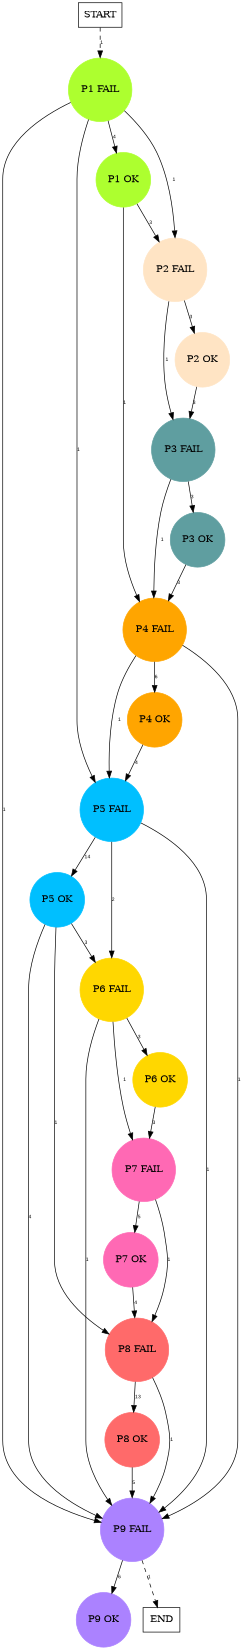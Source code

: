 digraph graphname {
	dpi = 150
	size="16,11!";
	margin = 0;
"P1 FAIL" [shape=circle, color=greenyellow, style=filled]"P2 FAIL" [shape=circle, color=bisque, style=filled]"P3 FAIL" [shape=circle, color=cadetblue, style=filled]"P4 FAIL" [shape=circle, color=orange, style=filled]"P5 FAIL" [shape=circle, color=deepskyblue, style=filled]"P6 FAIL" [shape=circle, color=gold, style=filled]"P7 FAIL" [shape=circle, color=hotpink, style=filled]"P8 FAIL" [shape=circle, color=indianred1, style=filled]"P9 FAIL" [shape=circle, color=mediumpurple1, style=filled]"P5 OK" [shape=circle, color=deepskyblue, style=filled]"P8 OK" [shape=circle, color=indianred1, style=filled]"P7 OK" [shape=circle, color=hotpink, style=filled]"P4 OK" [shape=circle, color=orange, style=filled]"P1 OK" [shape=circle, color=greenyellow, style=filled]"P9 OK" [shape=circle, color=mediumpurple1, style=filled]"P6 OK" [shape=circle, color=gold, style=filled]"P2 OK" [shape=circle, color=bisque, style=filled]"P3 OK" [shape=circle, color=cadetblue, style=filled]"START" [shape=box, fillcolor=white, style=filled, color=black]"END" [shape=box, fillcolor=white, style=filled, color=black]"P1 FAIL" -> "P2 FAIL" [ label ="1" labelfloat=false fontname="Arial" fontsize=8]
"P1 FAIL" -> "P5 FAIL" [ label ="1" labelfloat=false fontname="Arial" fontsize=8]
"P1 FAIL" -> "P9 FAIL" [ label ="1" labelfloat=false fontname="Arial" fontsize=8]
"P1 FAIL" -> "P1 OK" [ label ="4" labelfloat=false fontname="Arial" fontsize=8]
"P2 FAIL" -> "P3 FAIL" [ label ="1" labelfloat=false fontname="Arial" fontsize=8]
"P2 FAIL" -> "P2 OK" [ label ="3" labelfloat=false fontname="Arial" fontsize=8]
"P3 FAIL" -> "P4 FAIL" [ label ="1" labelfloat=false fontname="Arial" fontsize=8]
"P3 FAIL" -> "P3 OK" [ label ="3" labelfloat=false fontname="Arial" fontsize=8]
"P4 FAIL" -> "P5 FAIL" [ label ="1" labelfloat=false fontname="Arial" fontsize=8]
"P4 FAIL" -> "P9 FAIL" [ label ="1" labelfloat=false fontname="Arial" fontsize=8]
"P4 FAIL" -> "P4 OK" [ label ="6" labelfloat=false fontname="Arial" fontsize=8]
"P5 FAIL" -> "P6 FAIL" [ label ="2" labelfloat=false fontname="Arial" fontsize=8]
"P5 FAIL" -> "P9 FAIL" [ label ="1" labelfloat=false fontname="Arial" fontsize=8]
"P5 FAIL" -> "P5 OK" [ label ="14" labelfloat=false fontname="Arial" fontsize=8]
"P6 FAIL" -> "P7 FAIL" [ label ="1" labelfloat=false fontname="Arial" fontsize=8]
"P6 FAIL" -> "P9 FAIL" [ label ="1" labelfloat=false fontname="Arial" fontsize=8]
"P6 FAIL" -> "P6 OK" [ label ="3" labelfloat=false fontname="Arial" fontsize=8]
"P7 FAIL" -> "P8 FAIL" [ label ="1" labelfloat=false fontname="Arial" fontsize=8]
"P7 FAIL" -> "P7 OK" [ label ="5" labelfloat=false fontname="Arial" fontsize=8]
"P8 FAIL" -> "P9 FAIL" [ label ="1" labelfloat=false fontname="Arial" fontsize=8]
"P8 FAIL" -> "P8 OK" [ label ="13" labelfloat=false fontname="Arial" fontsize=8]
"P9 FAIL" -> "P9 OK" [ label ="6" labelfloat=false fontname="Arial" fontsize=8]
"P9 FAIL" -> "END" [ style = dashed label ="1" labelfloat=false fontname="Arial" fontsize=8]
"P5 OK" -> "P6 FAIL" [ label ="3" labelfloat=false fontname="Arial" fontsize=8]
"P5 OK" -> "P8 FAIL" [ label ="1" labelfloat=false fontname="Arial" fontsize=8]
"P5 OK" -> "P9 FAIL" [ label ="4" labelfloat=false fontname="Arial" fontsize=8]
"P8 OK" -> "P9 FAIL" [ label ="5" labelfloat=false fontname="Arial" fontsize=8]
"P7 OK" -> "P8 FAIL" [ label ="4" labelfloat=false fontname="Arial" fontsize=8]
"P4 OK" -> "P5 FAIL" [ label ="4" labelfloat=false fontname="Arial" fontsize=8]
"P1 OK" -> "P2 FAIL" [ label ="3" labelfloat=false fontname="Arial" fontsize=8]
"P1 OK" -> "P4 FAIL" [ label ="1" labelfloat=false fontname="Arial" fontsize=8]
"P6 OK" -> "P7 FAIL" [ label ="3" labelfloat=false fontname="Arial" fontsize=8]
"P2 OK" -> "P3 FAIL" [ label ="3" labelfloat=false fontname="Arial" fontsize=8]
"P3 OK" -> "P4 FAIL" [ label ="3" labelfloat=false fontname="Arial" fontsize=8]
"START" -> "P1 FAIL" [ style = dashed label ="1" labelfloat=false fontname="Arial" fontsize=8]
}
